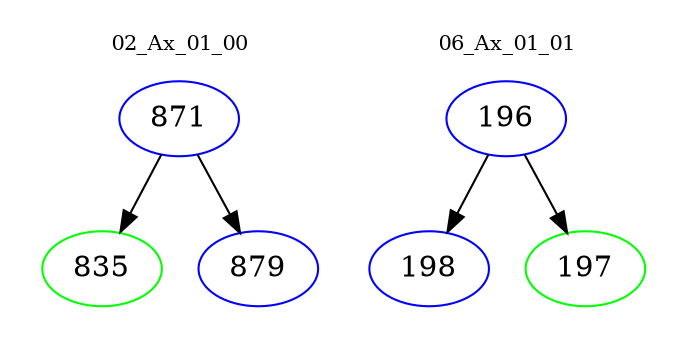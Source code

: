 digraph{
subgraph cluster_0 {
color = white
label = "02_Ax_01_00";
fontsize=10;
T0_871 [label="871", color="blue"]
T0_871 -> T0_835 [color="black"]
T0_835 [label="835", color="green"]
T0_871 -> T0_879 [color="black"]
T0_879 [label="879", color="blue"]
}
subgraph cluster_1 {
color = white
label = "06_Ax_01_01";
fontsize=10;
T1_196 [label="196", color="blue"]
T1_196 -> T1_198 [color="black"]
T1_198 [label="198", color="blue"]
T1_196 -> T1_197 [color="black"]
T1_197 [label="197", color="green"]
}
}
